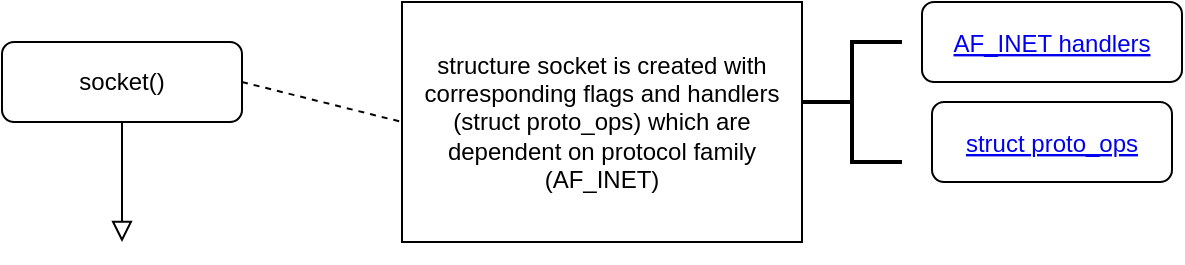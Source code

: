 <mxfile version="23.1.5" type="github">
  <diagram id="C5RBs43oDa-KdzZeNtuy" name="Page-1">
    <mxGraphModel dx="621" dy="450" grid="1" gridSize="10" guides="1" tooltips="1" connect="1" arrows="1" fold="1" page="1" pageScale="1" pageWidth="827" pageHeight="1169" math="0" shadow="0">
      <root>
        <mxCell id="WIyWlLk6GJQsqaUBKTNV-0" />
        <mxCell id="WIyWlLk6GJQsqaUBKTNV-1" parent="WIyWlLk6GJQsqaUBKTNV-0" />
        <mxCell id="WIyWlLk6GJQsqaUBKTNV-2" value="" style="rounded=0;html=1;jettySize=auto;orthogonalLoop=1;fontSize=11;endArrow=block;endFill=0;endSize=8;strokeWidth=1;shadow=0;labelBackgroundColor=none;edgeStyle=orthogonalEdgeStyle;" parent="WIyWlLk6GJQsqaUBKTNV-1" source="WIyWlLk6GJQsqaUBKTNV-3" edge="1">
          <mxGeometry relative="1" as="geometry">
            <mxPoint x="220" y="120" as="targetPoint" />
          </mxGeometry>
        </mxCell>
        <mxCell id="WIyWlLk6GJQsqaUBKTNV-3" value="socket()" style="rounded=1;whiteSpace=wrap;html=1;fontSize=12;glass=0;strokeWidth=1;shadow=0;" parent="WIyWlLk6GJQsqaUBKTNV-1" vertex="1">
          <mxGeometry x="160" y="20" width="120" height="40" as="geometry" />
        </mxCell>
        <mxCell id="lpXn6k4dKzrA94jkJD75-2" value="structure socket is created with corresponding flags and handlers (struct proto_ops) which are dependent on protocol family (AF_INET)" style="whiteSpace=wrap;html=1;" vertex="1" parent="WIyWlLk6GJQsqaUBKTNV-1">
          <mxGeometry x="360" width="200" height="120" as="geometry" />
        </mxCell>
        <mxCell id="lpXn6k4dKzrA94jkJD75-3" value="" style="endArrow=none;dashed=1;html=1;rounded=0;entryX=0;entryY=0.5;entryDx=0;entryDy=0;exitX=1;exitY=0.5;exitDx=0;exitDy=0;" edge="1" parent="WIyWlLk6GJQsqaUBKTNV-1" source="WIyWlLk6GJQsqaUBKTNV-3" target="lpXn6k4dKzrA94jkJD75-2">
          <mxGeometry width="50" height="50" relative="1" as="geometry">
            <mxPoint x="280" y="120" as="sourcePoint" />
            <mxPoint x="330" y="70" as="targetPoint" />
          </mxGeometry>
        </mxCell>
        <UserObject label="AF_INET handlers" link="https://elixir.bootlin.com/linux/latest/source/net/ipv4/af_inet.c#L1051" id="lpXn6k4dKzrA94jkJD75-7">
          <mxCell style="fontColor=#0000EE;fontStyle=4;rounded=1;overflow=hidden;spacing=10;" vertex="1" parent="WIyWlLk6GJQsqaUBKTNV-1">
            <mxGeometry x="620" width="130" height="40" as="geometry" />
          </mxCell>
        </UserObject>
        <UserObject label="struct proto_ops" link="https://elixir.bootlin.com/linux/latest/source/include/linux/net.h#L161" id="lpXn6k4dKzrA94jkJD75-9">
          <mxCell style="fontColor=#0000EE;fontStyle=4;rounded=1;overflow=hidden;spacing=10;" vertex="1" parent="WIyWlLk6GJQsqaUBKTNV-1">
            <mxGeometry x="625" y="50" width="120" height="40" as="geometry" />
          </mxCell>
        </UserObject>
        <mxCell id="lpXn6k4dKzrA94jkJD75-11" value="" style="strokeWidth=2;html=1;shape=mxgraph.flowchart.annotation_2;align=left;labelPosition=right;pointerEvents=1;" vertex="1" parent="WIyWlLk6GJQsqaUBKTNV-1">
          <mxGeometry x="560" y="20" width="50" height="60" as="geometry" />
        </mxCell>
      </root>
    </mxGraphModel>
  </diagram>
</mxfile>
